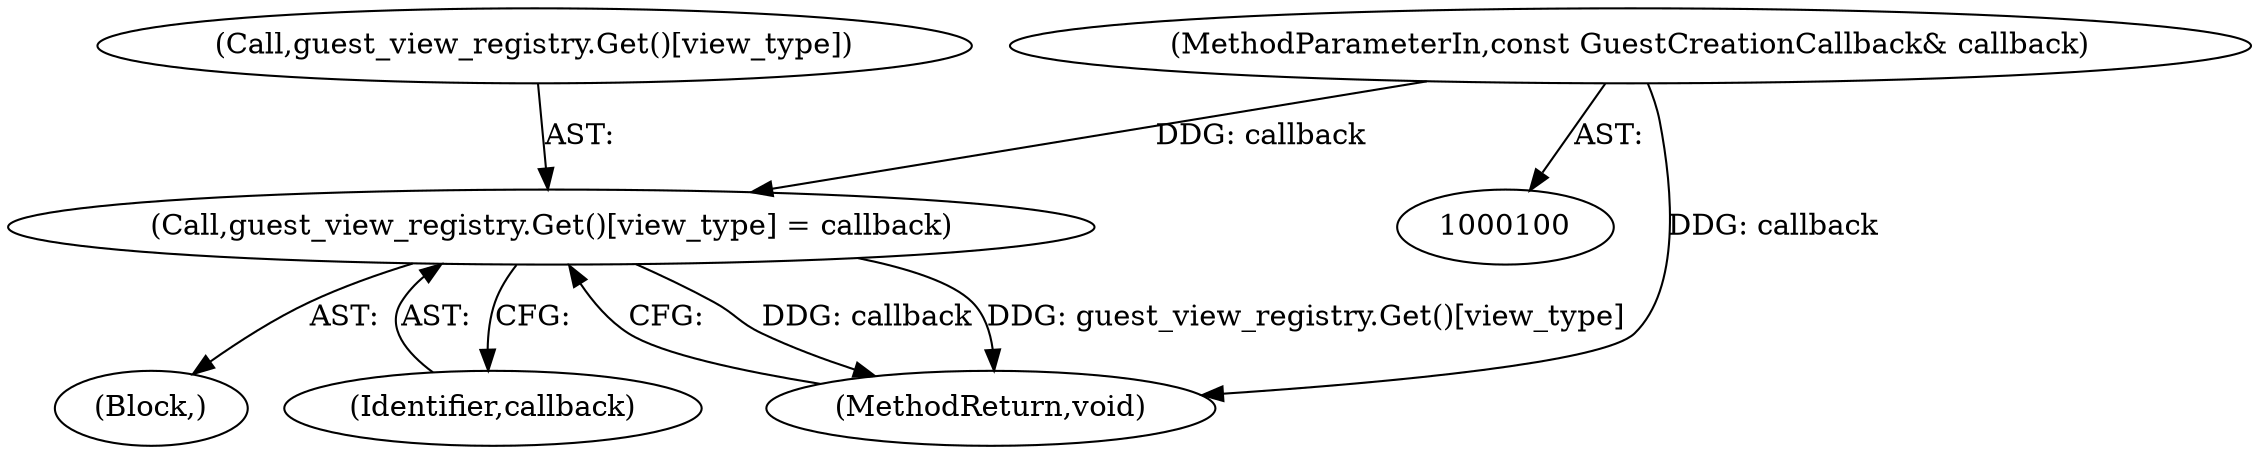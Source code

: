 digraph "1_Chrome_21d4d15a81b030f522fef29a0429f08a70220f68_0@array" {
"1000113" [label="(Call,guest_view_registry.Get()[view_type] = callback)"];
"1000102" [label="(MethodParameterIn,const GuestCreationCallback& callback)"];
"1000102" [label="(MethodParameterIn,const GuestCreationCallback& callback)"];
"1000113" [label="(Call,guest_view_registry.Get()[view_type] = callback)"];
"1000117" [label="(Identifier,callback)"];
"1000114" [label="(Call,guest_view_registry.Get()[view_type])"];
"1000103" [label="(Block,)"];
"1000118" [label="(MethodReturn,void)"];
"1000113" -> "1000103"  [label="AST: "];
"1000113" -> "1000117"  [label="CFG: "];
"1000114" -> "1000113"  [label="AST: "];
"1000117" -> "1000113"  [label="AST: "];
"1000118" -> "1000113"  [label="CFG: "];
"1000113" -> "1000118"  [label="DDG: callback"];
"1000113" -> "1000118"  [label="DDG: guest_view_registry.Get()[view_type]"];
"1000102" -> "1000113"  [label="DDG: callback"];
"1000102" -> "1000100"  [label="AST: "];
"1000102" -> "1000118"  [label="DDG: callback"];
}
